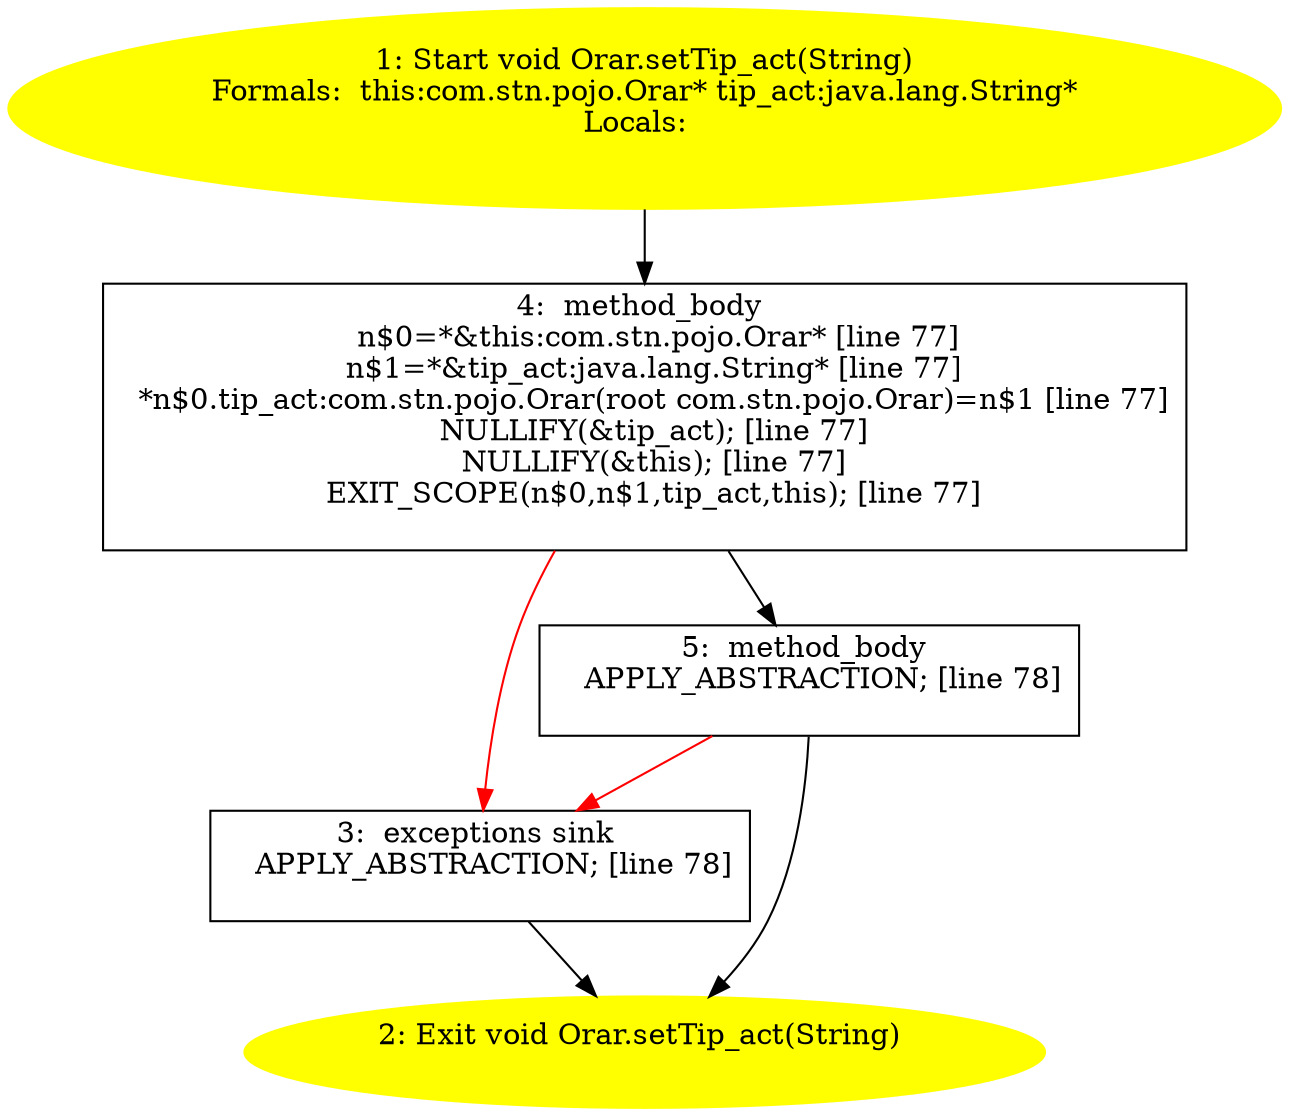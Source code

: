 /* @generated */
digraph cfg {
"com.stn.pojo.Orar.setTip_act(java.lang.String):void.22ead7b66862dfda7693adc12cdcf5b1_1" [label="1: Start void Orar.setTip_act(String)\nFormals:  this:com.stn.pojo.Orar* tip_act:java.lang.String*\nLocals:  \n  " color=yellow style=filled]
	

	 "com.stn.pojo.Orar.setTip_act(java.lang.String):void.22ead7b66862dfda7693adc12cdcf5b1_1" -> "com.stn.pojo.Orar.setTip_act(java.lang.String):void.22ead7b66862dfda7693adc12cdcf5b1_4" ;
"com.stn.pojo.Orar.setTip_act(java.lang.String):void.22ead7b66862dfda7693adc12cdcf5b1_2" [label="2: Exit void Orar.setTip_act(String) \n  " color=yellow style=filled]
	

"com.stn.pojo.Orar.setTip_act(java.lang.String):void.22ead7b66862dfda7693adc12cdcf5b1_3" [label="3:  exceptions sink \n   APPLY_ABSTRACTION; [line 78]\n " shape="box"]
	

	 "com.stn.pojo.Orar.setTip_act(java.lang.String):void.22ead7b66862dfda7693adc12cdcf5b1_3" -> "com.stn.pojo.Orar.setTip_act(java.lang.String):void.22ead7b66862dfda7693adc12cdcf5b1_2" ;
"com.stn.pojo.Orar.setTip_act(java.lang.String):void.22ead7b66862dfda7693adc12cdcf5b1_4" [label="4:  method_body \n   n$0=*&this:com.stn.pojo.Orar* [line 77]\n  n$1=*&tip_act:java.lang.String* [line 77]\n  *n$0.tip_act:com.stn.pojo.Orar(root com.stn.pojo.Orar)=n$1 [line 77]\n  NULLIFY(&tip_act); [line 77]\n  NULLIFY(&this); [line 77]\n  EXIT_SCOPE(n$0,n$1,tip_act,this); [line 77]\n " shape="box"]
	

	 "com.stn.pojo.Orar.setTip_act(java.lang.String):void.22ead7b66862dfda7693adc12cdcf5b1_4" -> "com.stn.pojo.Orar.setTip_act(java.lang.String):void.22ead7b66862dfda7693adc12cdcf5b1_5" ;
	 "com.stn.pojo.Orar.setTip_act(java.lang.String):void.22ead7b66862dfda7693adc12cdcf5b1_4" -> "com.stn.pojo.Orar.setTip_act(java.lang.String):void.22ead7b66862dfda7693adc12cdcf5b1_3" [color="red" ];
"com.stn.pojo.Orar.setTip_act(java.lang.String):void.22ead7b66862dfda7693adc12cdcf5b1_5" [label="5:  method_body \n   APPLY_ABSTRACTION; [line 78]\n " shape="box"]
	

	 "com.stn.pojo.Orar.setTip_act(java.lang.String):void.22ead7b66862dfda7693adc12cdcf5b1_5" -> "com.stn.pojo.Orar.setTip_act(java.lang.String):void.22ead7b66862dfda7693adc12cdcf5b1_2" ;
	 "com.stn.pojo.Orar.setTip_act(java.lang.String):void.22ead7b66862dfda7693adc12cdcf5b1_5" -> "com.stn.pojo.Orar.setTip_act(java.lang.String):void.22ead7b66862dfda7693adc12cdcf5b1_3" [color="red" ];
}
